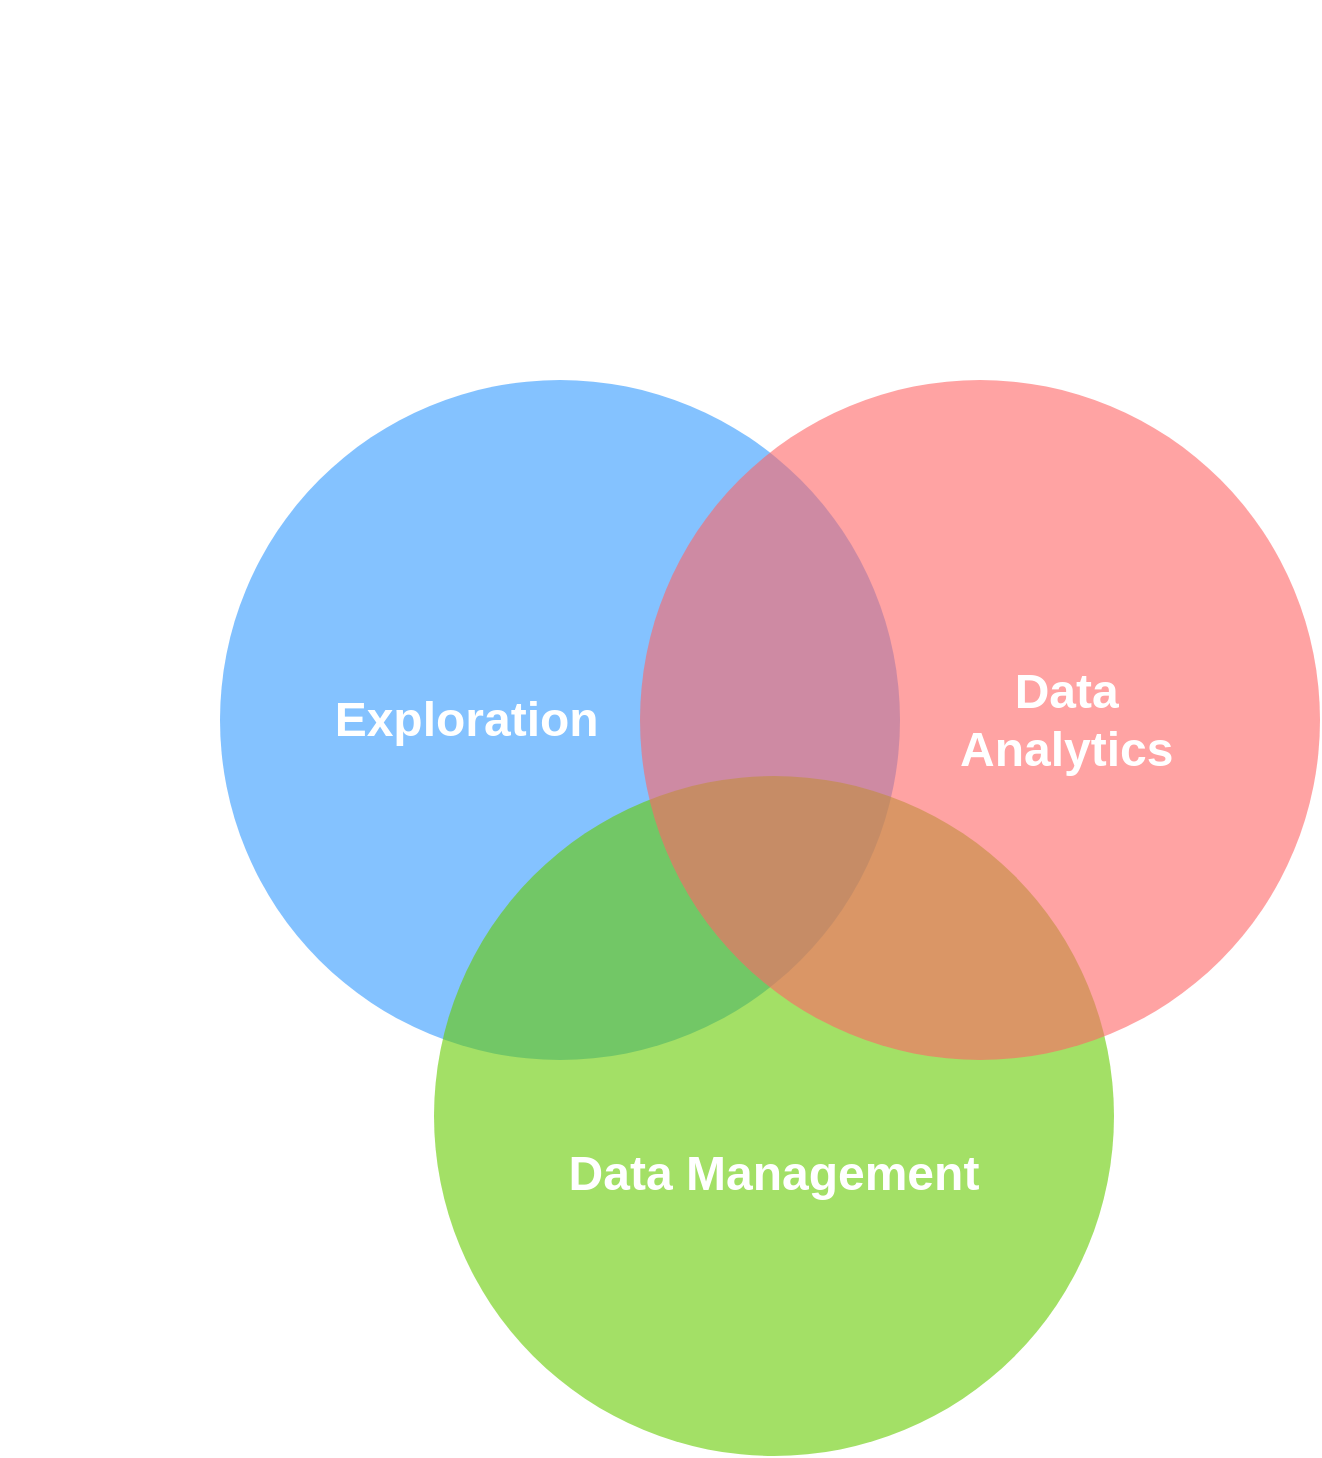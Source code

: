 <mxfile version="22.1.21" type="device">
  <diagram name="Page-1" id="kJLKaYyNGQKMB06EHG2U">
    <mxGraphModel dx="1026" dy="743" grid="1" gridSize="10" guides="1" tooltips="1" connect="1" arrows="1" fold="1" page="1" pageScale="1" pageWidth="827" pageHeight="1169" math="0" shadow="0">
      <root>
        <mxCell id="0" />
        <mxCell id="1" parent="0" />
        <mxCell id="e2uy65ZZJxc3ftPycroL-3" value="" style="ellipse;whiteSpace=wrap;html=1;aspect=fixed;strokeColor=none;opacity=60;" vertex="1" parent="1">
          <mxGeometry x="270" y="230" width="80" height="80" as="geometry" />
        </mxCell>
        <mxCell id="e2uy65ZZJxc3ftPycroL-4" value="&lt;font color=&quot;#ffffff&quot; style=&quot;font-size: 24px;&quot;&gt;&lt;b&gt;Exploration&amp;nbsp; &amp;nbsp; &amp;nbsp; &amp;nbsp; &amp;nbsp; &amp;nbsp; &amp;nbsp;&amp;nbsp;&lt;/b&gt;&lt;/font&gt;" style="ellipse;whiteSpace=wrap;html=1;aspect=fixed;fillColor=#3399FF;strokeColor=none;opacity=60;" vertex="1" parent="1">
          <mxGeometry x="380" y="420" width="340" height="340" as="geometry" />
        </mxCell>
        <mxCell id="e2uy65ZZJxc3ftPycroL-6" value="&lt;font style=&quot;font-size: 24px;&quot; color=&quot;#ffffff&quot;&gt;&lt;br&gt;&lt;br&gt;&lt;b&gt;Data Management&lt;/b&gt;&lt;/font&gt;" style="ellipse;whiteSpace=wrap;html=1;aspect=fixed;fillColor=#66CC00;strokeColor=none;opacity=60;" vertex="1" parent="1">
          <mxGeometry x="487" y="618" width="340" height="340" as="geometry" />
        </mxCell>
        <mxCell id="e2uy65ZZJxc3ftPycroL-5" value="&lt;font style=&quot;font-size: 24px;&quot; color=&quot;#ffffff&quot;&gt;&lt;b&gt;&amp;nbsp; &amp;nbsp; &amp;nbsp; &amp;nbsp; &amp;nbsp; &amp;nbsp; &amp;nbsp;Data &lt;br&gt;&amp;nbsp; &amp;nbsp; &amp;nbsp; &amp;nbsp; &amp;nbsp; &amp;nbsp; &amp;nbsp;Analytics&lt;/b&gt;&lt;/font&gt;" style="ellipse;whiteSpace=wrap;html=1;aspect=fixed;fillColor=#FF6666;strokeColor=none;opacity=60;" vertex="1" parent="1">
          <mxGeometry x="590" y="420" width="340" height="340" as="geometry" />
        </mxCell>
      </root>
    </mxGraphModel>
  </diagram>
</mxfile>
